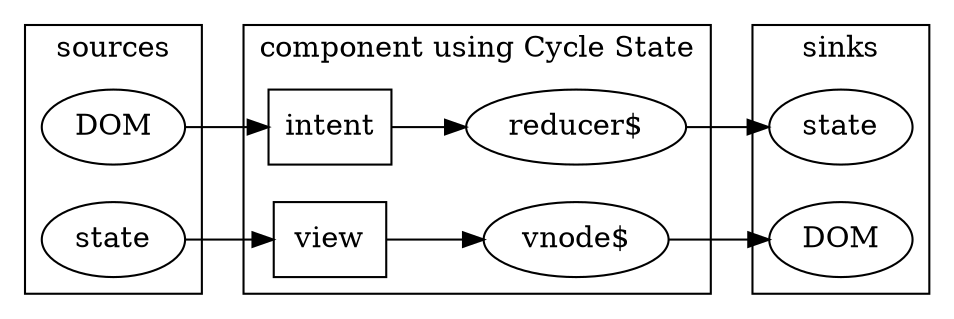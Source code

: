 digraph {
  bgcolor = white;
  rankdir = LR;
  subgraph cluster_sources {
    label="sources";
    DOM
    state
  }
  subgraph cluster_component {
    label="component using Cycle State"
    reducer [label="reducer$"]
    vnode [label="vnode$"]
    intent, view [shape=rectangle]
  }
  subgraph cluster_sinks {
    label="sinks"
    DOM2 [label="DOM"]
    state2 [label="state"]
  }
  DOM -> intent -> reducer -> state2
  state -> view -> vnode -> DOM2
}